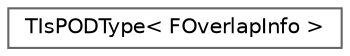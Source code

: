 digraph "Graphical Class Hierarchy"
{
 // INTERACTIVE_SVG=YES
 // LATEX_PDF_SIZE
  bgcolor="transparent";
  edge [fontname=Helvetica,fontsize=10,labelfontname=Helvetica,labelfontsize=10];
  node [fontname=Helvetica,fontsize=10,shape=box,height=0.2,width=0.4];
  rankdir="LR";
  Node0 [id="Node000000",label="TIsPODType\< FOverlapInfo \>",height=0.2,width=0.4,color="grey40", fillcolor="white", style="filled",URL="$d5/dba/structTIsPODType_3_01FOverlapInfo_01_4.html",tooltip=" "];
}
